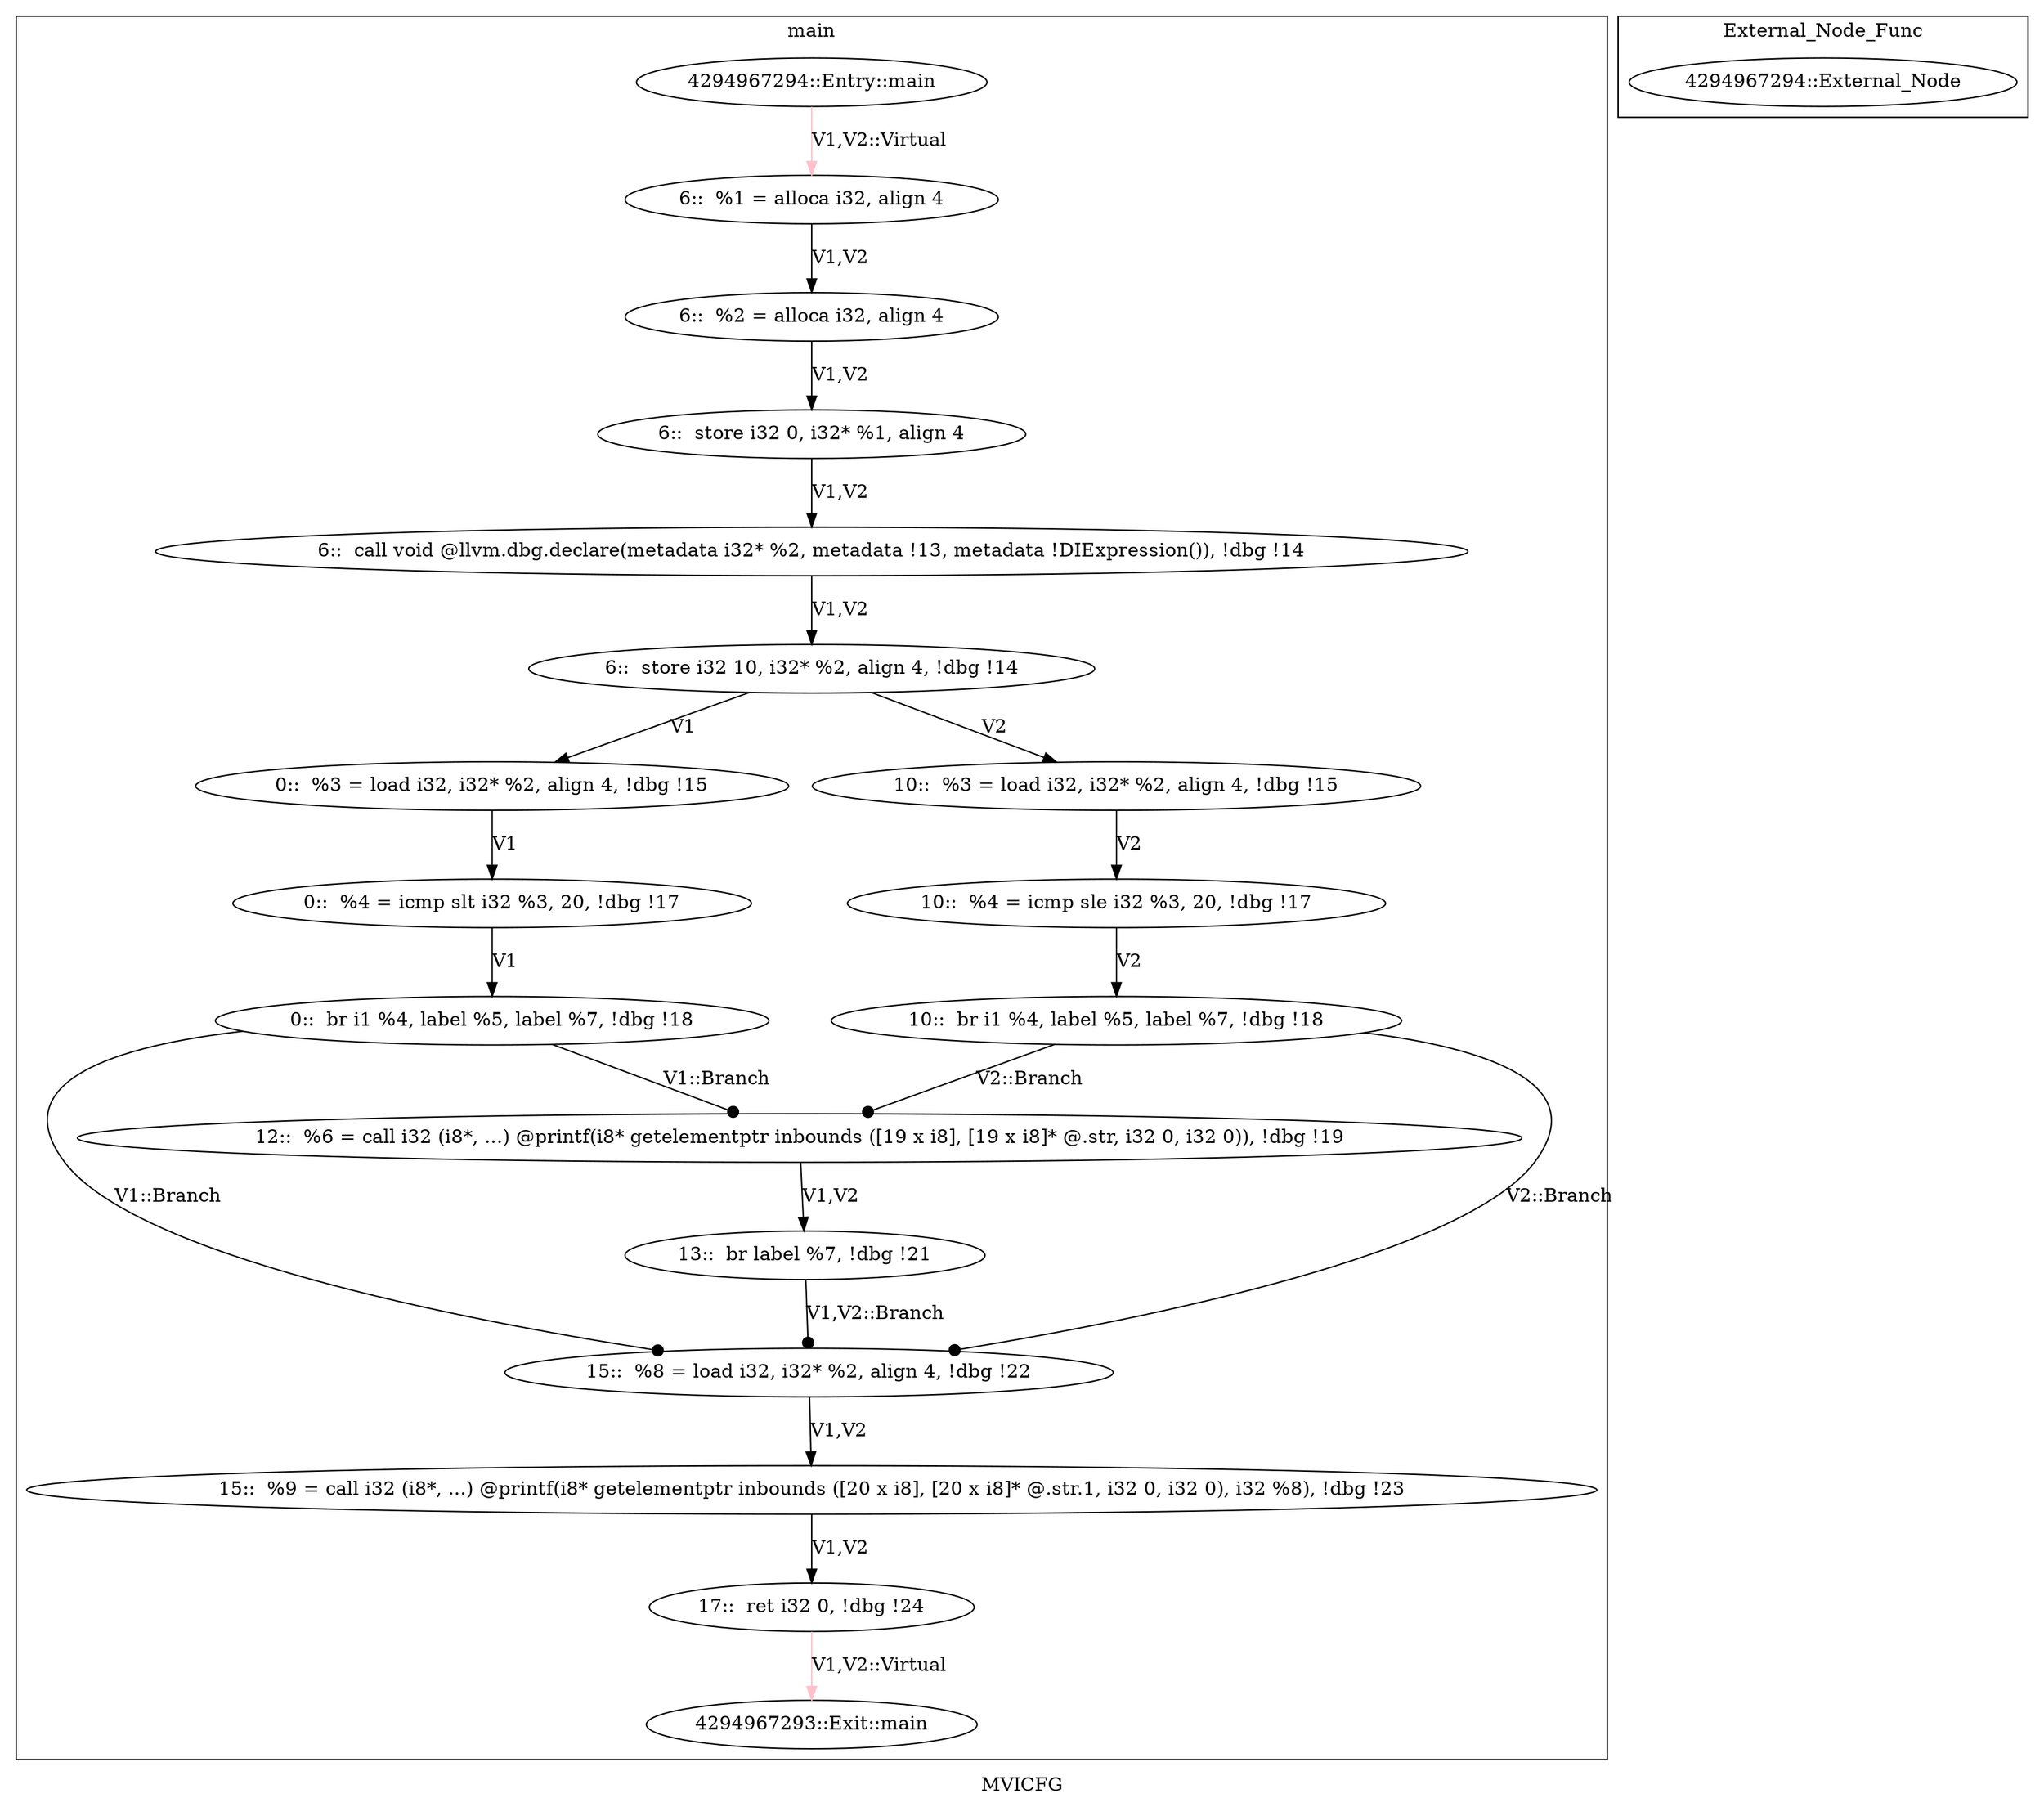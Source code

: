 digraph "MVICFG" {
	label="MVICFG";
/* Generating Nodes */
	subgraph cluster_1 {
		label="main";
		"15" [label="4294967294::Entry::main"];
		"2" [label="6::  %1 = alloca i32, align 4"];
		"3" [label="6::  %2 = alloca i32, align 4"];
		"4" [label="6::  store i32 0, i32* %1, align 4"];
		"5" [label="6::  call void @llvm.dbg.declare(metadata i32* %2, metadata !13, metadata !DIExpression()), !dbg !14"];
		"6" [label="6::  store i32 10, i32* %2, align 4, !dbg !14"];
		"7" [label="0::  %3 = load i32, i32* %2, align 4, !dbg !15"];
		"8" [label="0::  %4 = icmp slt i32 %3, 20, !dbg !17"];
		"9" [label="0::  br i1 %4, label %5, label %7, !dbg !18"];
		"10" [label="12::  %6 = call i32 (i8*, ...) @printf(i8* getelementptr inbounds ([19 x i8], [19 x i8]* @.str, i32 0, i32 0)), !dbg !19"];
		"11" [label="13::  br label %7, !dbg !21"];
		"12" [label="15::  %8 = load i32, i32* %2, align 4, !dbg !22"];
		"13" [label="15::  %9 = call i32 (i8*, ...) @printf(i8* getelementptr inbounds ([20 x i8], [20 x i8]* @.str.1, i32 0, i32 0), i32 %8), !dbg !23"];
		"14" [label="17::  ret i32 0, !dbg !24"];
		"16" [label="4294967293::Exit::main"];
		"21" [label="10::  %3 = load i32, i32* %2, align 4, !dbg !15"];
		"22" [label="10::  %4 = icmp sle i32 %3, 20, !dbg !17"];
		"23" [label="10::  br i1 %4, label %5, label %7, !dbg !18"];
	}
	subgraph cluster_19 {
		label="External_Node_Func";
		"20" [label="4294967294::External_Node"];
	}

/* Generating Edges */
		"2" -> "3" [arrowhead = normal, penwidth = 1.0, color = black, label="V1,V2"];
		"3" -> "4" [arrowhead = normal, penwidth = 1.0, color = black, label="V1,V2"];
		"4" -> "5" [arrowhead = normal, penwidth = 1.0, color = black, label="V1,V2"];
		"5" -> "6" [arrowhead = normal, penwidth = 1.0, color = black, label="V1,V2"];
		"7" -> "8" [arrowhead = normal, penwidth = 1.0, color = black, label="V1"];
		"8" -> "9" [arrowhead = normal, penwidth = 1.0, color = black, label="V1"];
		"12" -> "13" [arrowhead = normal, penwidth = 1.0, color = black, label="V1,V2"];
		"15" -> "2" [arrowhead = normal, penwidth = 1.0, color = pink, label="V1,V2::Virtual"];
		"14" -> "16" [arrowhead = normal, penwidth = 1.0, color = pink, label="V1,V2::Virtual"];
		"6" -> "7" [arrowhead = normal, penwidth = 1.0, color = black, label="V1"];
		"9" -> "10" [arrowhead = dot, penwidth = 1.0, color = black, label="V1::Branch"];
		"9" -> "12" [arrowhead = dot, penwidth = 1.0, color = black, label="V1::Branch"];
		"10" -> "11" [arrowhead = normal, penwidth = 1.0, color = black, label="V1,V2"];
		"11" -> "12" [arrowhead = dot, penwidth = 1.0, color = black, label="V1,V2::Branch"];
		"13" -> "14" [arrowhead = normal, penwidth = 1.0, color = black, label="V1,V2"];
		"6" -> "21" [arrowhead = normal, penwidth = 1.0, color = black, label="V2"];
		"23" -> "10" [arrowhead = dot, penwidth = 1.0, color = black, label="V2::Branch"];
		"23" -> "12" [arrowhead = dot, penwidth = 1.0, color = black, label="V2::Branch"];
		"21" -> "22" [arrowhead = normal, penwidth = 1.0, color = black, label="V2"];
		"22" -> "23" [arrowhead = normal, penwidth = 1.0, color = black, label="V2"];
}
